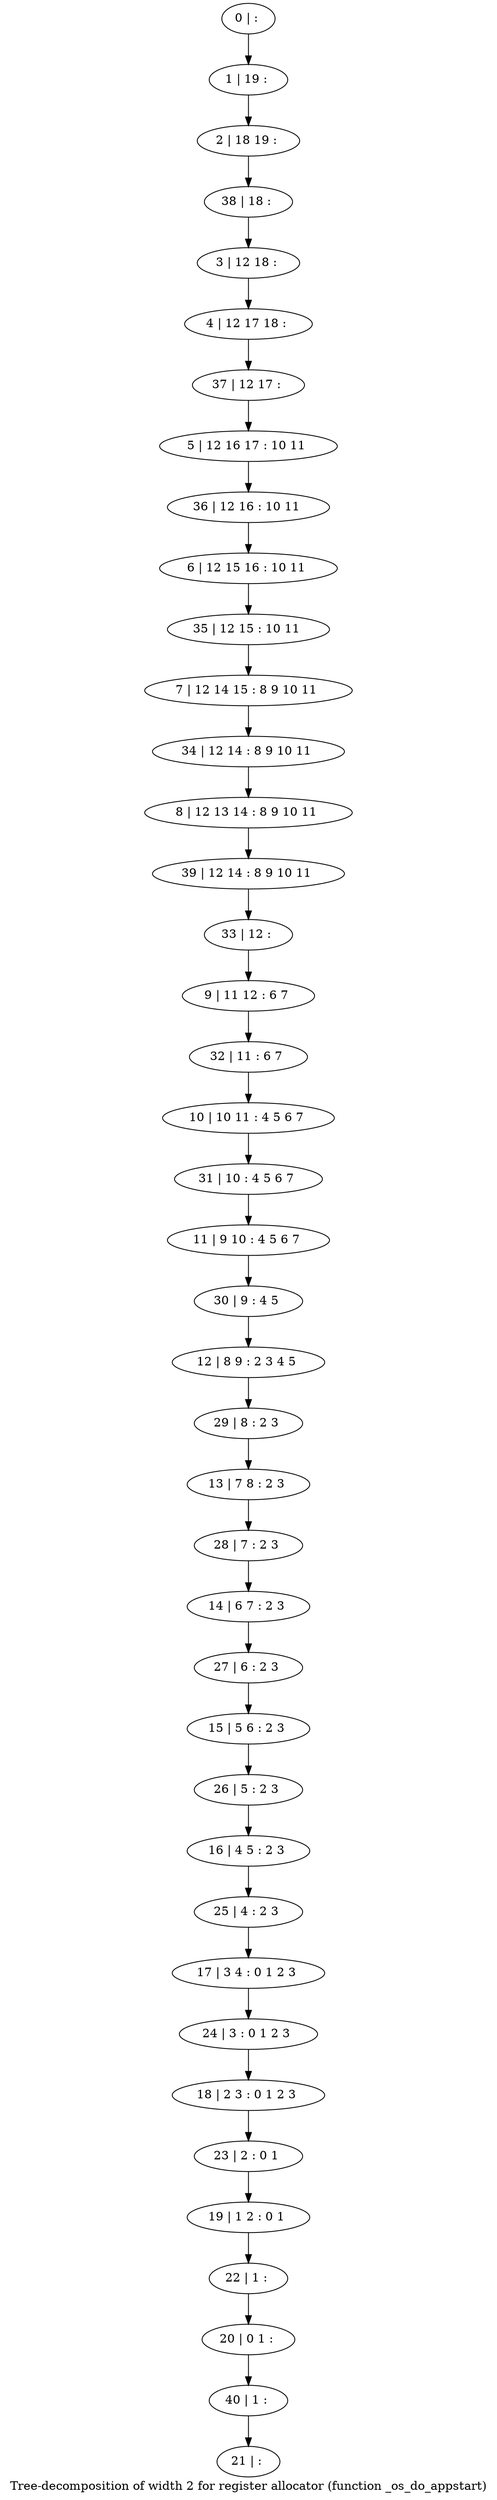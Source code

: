 digraph G {
graph [label="Tree-decomposition of width 2 for register allocator (function _os_do_appstart)"]
0[label="0 | : "];
1[label="1 | 19 : "];
2[label="2 | 18 19 : "];
3[label="3 | 12 18 : "];
4[label="4 | 12 17 18 : "];
5[label="5 | 12 16 17 : 10 11 "];
6[label="6 | 12 15 16 : 10 11 "];
7[label="7 | 12 14 15 : 8 9 10 11 "];
8[label="8 | 12 13 14 : 8 9 10 11 "];
9[label="9 | 11 12 : 6 7 "];
10[label="10 | 10 11 : 4 5 6 7 "];
11[label="11 | 9 10 : 4 5 6 7 "];
12[label="12 | 8 9 : 2 3 4 5 "];
13[label="13 | 7 8 : 2 3 "];
14[label="14 | 6 7 : 2 3 "];
15[label="15 | 5 6 : 2 3 "];
16[label="16 | 4 5 : 2 3 "];
17[label="17 | 3 4 : 0 1 2 3 "];
18[label="18 | 2 3 : 0 1 2 3 "];
19[label="19 | 1 2 : 0 1 "];
20[label="20 | 0 1 : "];
21[label="21 | : "];
22[label="22 | 1 : "];
23[label="23 | 2 : 0 1 "];
24[label="24 | 3 : 0 1 2 3 "];
25[label="25 | 4 : 2 3 "];
26[label="26 | 5 : 2 3 "];
27[label="27 | 6 : 2 3 "];
28[label="28 | 7 : 2 3 "];
29[label="29 | 8 : 2 3 "];
30[label="30 | 9 : 4 5 "];
31[label="31 | 10 : 4 5 6 7 "];
32[label="32 | 11 : 6 7 "];
33[label="33 | 12 : "];
34[label="34 | 12 14 : 8 9 10 11 "];
35[label="35 | 12 15 : 10 11 "];
36[label="36 | 12 16 : 10 11 "];
37[label="37 | 12 17 : "];
38[label="38 | 18 : "];
39[label="39 | 12 14 : 8 9 10 11 "];
40[label="40 | 1 : "];
0->1 ;
1->2 ;
3->4 ;
22->20 ;
19->22 ;
23->19 ;
18->23 ;
24->18 ;
17->24 ;
25->17 ;
16->25 ;
26->16 ;
15->26 ;
27->15 ;
14->27 ;
28->14 ;
13->28 ;
29->13 ;
12->29 ;
30->12 ;
11->30 ;
31->11 ;
10->31 ;
32->10 ;
9->32 ;
33->9 ;
34->8 ;
7->34 ;
35->7 ;
6->35 ;
36->6 ;
5->36 ;
37->5 ;
4->37 ;
38->3 ;
2->38 ;
39->33 ;
8->39 ;
40->21 ;
20->40 ;
}
